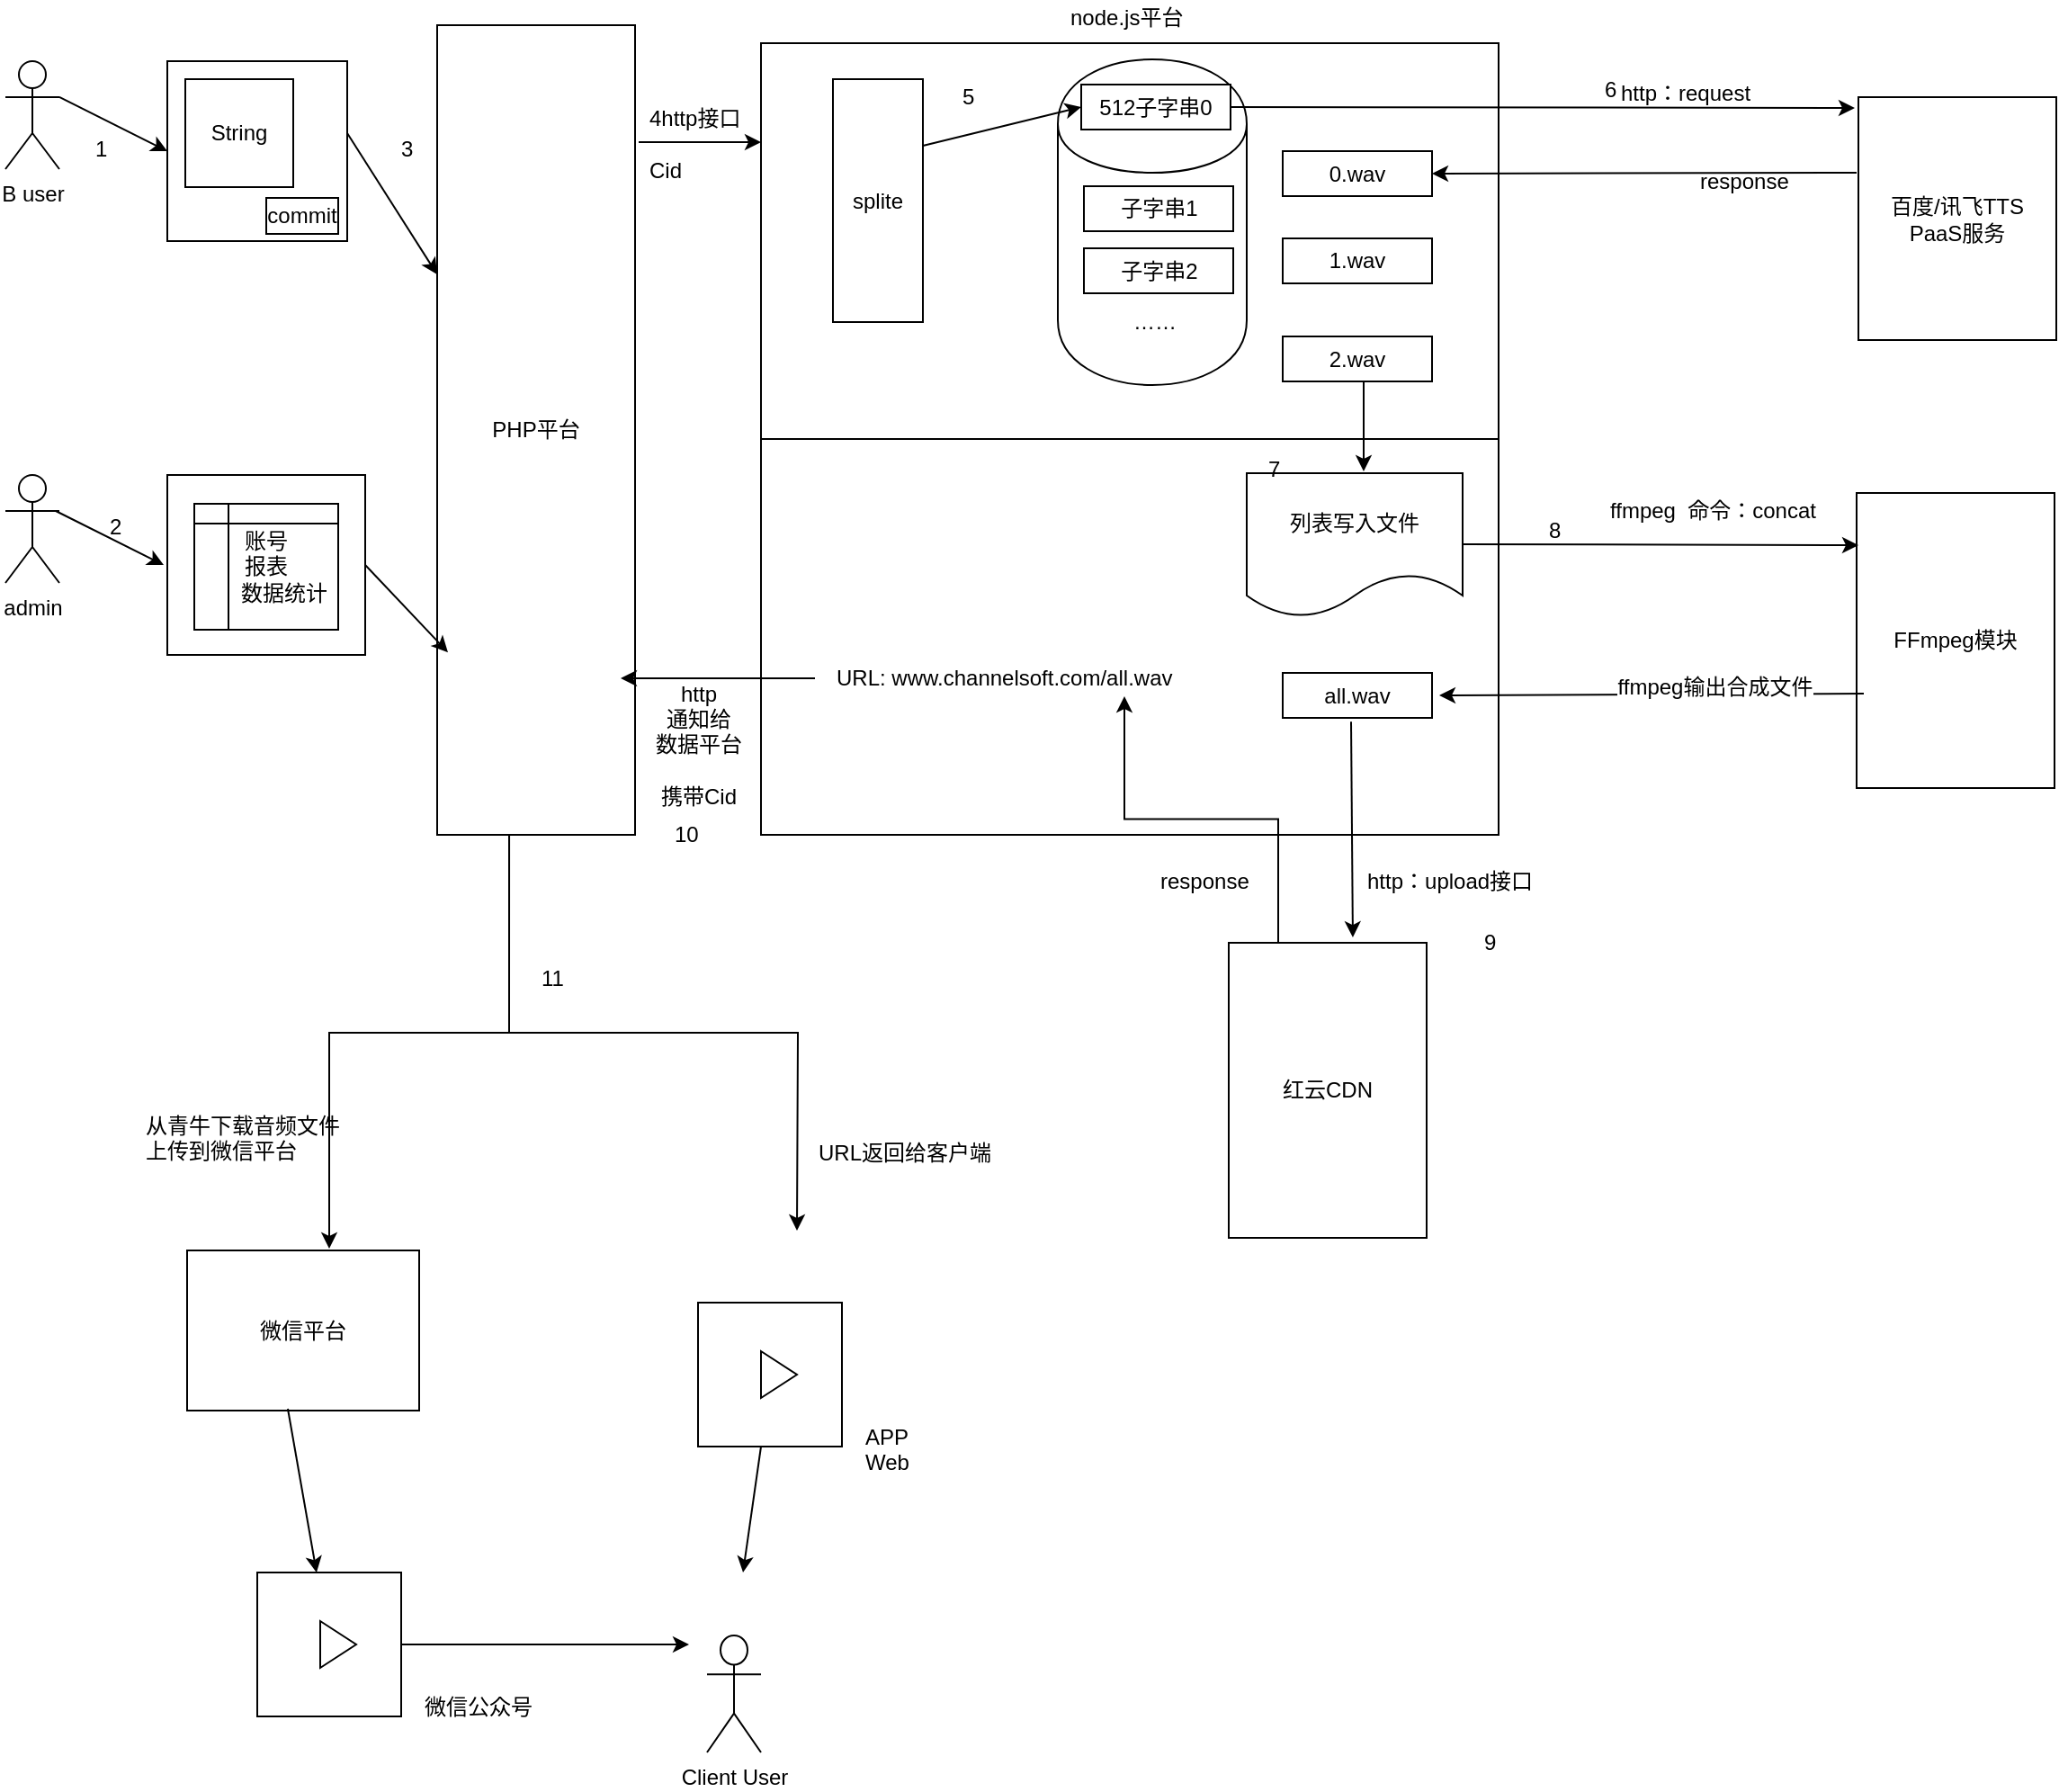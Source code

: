 <mxfile version="10.6.7" type="github"><diagram id="krVOmBQLmAQJuNOJWPd5" name="Page-1"><mxGraphModel dx="1080" dy="401" grid="1" gridSize="10" guides="1" tooltips="1" connect="1" arrows="1" fold="1" page="1" pageScale="1" pageWidth="827" pageHeight="1169" math="0" shadow="0"><root><mxCell id="0"/><mxCell id="1" parent="0"/><mxCell id="4Xqxun-vfge2mHhw9Lkq-16" value="" style="rounded=0;whiteSpace=wrap;html=1;" vertex="1" parent="1"><mxGeometry x="470" y="30" width="410" height="220" as="geometry"/></mxCell><mxCell id="4Xqxun-vfge2mHhw9Lkq-52" value="" style="shape=cylinder;whiteSpace=wrap;html=1;boundedLbl=1;backgroundOutline=1;" vertex="1" parent="1"><mxGeometry x="635" y="39" width="105" height="181" as="geometry"/></mxCell><mxCell id="4Xqxun-vfge2mHhw9Lkq-1" value="B user" style="shape=umlActor;verticalLabelPosition=bottom;labelBackgroundColor=#ffffff;verticalAlign=top;html=1;outlineConnect=0;" vertex="1" parent="1"><mxGeometry x="50" y="40" width="30" height="60" as="geometry"/></mxCell><mxCell id="4Xqxun-vfge2mHhw9Lkq-2" value="admin" style="shape=umlActor;verticalLabelPosition=bottom;labelBackgroundColor=#ffffff;verticalAlign=top;html=1;outlineConnect=0;" vertex="1" parent="1"><mxGeometry x="50" y="270" width="30" height="60" as="geometry"/></mxCell><mxCell id="4Xqxun-vfge2mHhw9Lkq-4" value="" style="rounded=0;whiteSpace=wrap;html=1;" vertex="1" parent="1"><mxGeometry x="140" y="40" width="100" height="100" as="geometry"/></mxCell><mxCell id="4Xqxun-vfge2mHhw9Lkq-3" value="String" style="whiteSpace=wrap;html=1;aspect=fixed;" vertex="1" parent="1"><mxGeometry x="150" y="50" width="60" height="60" as="geometry"/></mxCell><mxCell id="4Xqxun-vfge2mHhw9Lkq-5" value="commit" style="rounded=0;whiteSpace=wrap;html=1;" vertex="1" parent="1"><mxGeometry x="195" y="116" width="40" height="20" as="geometry"/></mxCell><mxCell id="4Xqxun-vfge2mHhw9Lkq-6" value="审核/&lt;br&gt;报表/&lt;br&gt;数据统计" style="rounded=0;whiteSpace=wrap;html=1;" vertex="1" parent="1"><mxGeometry x="140" y="270" width="110" height="100" as="geometry"/></mxCell><mxCell id="4Xqxun-vfge2mHhw9Lkq-7" value="账号&lt;br&gt;报表&lt;br&gt;&amp;nbsp; &amp;nbsp; &amp;nbsp; 数据统计" style="shape=internalStorage;whiteSpace=wrap;html=1;backgroundOutline=1;dx=19;dy=11;" vertex="1" parent="1"><mxGeometry x="155" y="286" width="80" height="70" as="geometry"/></mxCell><mxCell id="4Xqxun-vfge2mHhw9Lkq-14" value="PHP平台" style="rounded=0;whiteSpace=wrap;html=1;" vertex="1" parent="1"><mxGeometry x="290" y="20" width="110" height="450" as="geometry"/></mxCell><mxCell id="4Xqxun-vfge2mHhw9Lkq-17" value="" style="rounded=0;whiteSpace=wrap;html=1;" vertex="1" parent="1"><mxGeometry x="470" y="250" width="410" height="220" as="geometry"/></mxCell><mxCell id="4Xqxun-vfge2mHhw9Lkq-19" value="" style="endArrow=classic;html=1;exitX=1;exitY=0.333;exitDx=0;exitDy=0;exitPerimeter=0;entryX=0;entryY=0.5;entryDx=0;entryDy=0;" edge="1" parent="1" source="4Xqxun-vfge2mHhw9Lkq-1" target="4Xqxun-vfge2mHhw9Lkq-4"><mxGeometry width="50" height="50" relative="1" as="geometry"><mxPoint x="65" y="179" as="sourcePoint"/><mxPoint x="115" y="129" as="targetPoint"/></mxGeometry></mxCell><mxCell id="4Xqxun-vfge2mHhw9Lkq-20" value="1" style="text;html=1;resizable=0;points=[];autosize=1;align=left;verticalAlign=top;spacingTop=-4;" vertex="1" parent="1"><mxGeometry x="98" y="79" width="20" height="20" as="geometry"/></mxCell><mxCell id="4Xqxun-vfge2mHhw9Lkq-21" value="" style="endArrow=classic;html=1;exitX=1;exitY=0.333;exitDx=0;exitDy=0;exitPerimeter=0;entryX=0;entryY=0.5;entryDx=0;entryDy=0;" edge="1" parent="1"><mxGeometry width="50" height="50" relative="1" as="geometry"><mxPoint x="78" y="290" as="sourcePoint"/><mxPoint x="138" y="320" as="targetPoint"/></mxGeometry></mxCell><mxCell id="4Xqxun-vfge2mHhw9Lkq-22" value="2" style="text;html=1;resizable=0;points=[];autosize=1;align=left;verticalAlign=top;spacingTop=-4;" vertex="1" parent="1"><mxGeometry x="106" y="289" width="20" height="20" as="geometry"/></mxCell><mxCell id="4Xqxun-vfge2mHhw9Lkq-24" value="" style="endArrow=classic;html=1;exitX=1;exitY=0.333;exitDx=0;exitDy=0;exitPerimeter=0;" edge="1" parent="1"><mxGeometry width="50" height="50" relative="1" as="geometry"><mxPoint x="240" y="80" as="sourcePoint"/><mxPoint x="290" y="158.571" as="targetPoint"/></mxGeometry></mxCell><mxCell id="4Xqxun-vfge2mHhw9Lkq-25" value="" style="endArrow=classic;html=1;entryX=0;entryY=0.25;entryDx=0;entryDy=0;" edge="1" parent="1" target="4Xqxun-vfge2mHhw9Lkq-16"><mxGeometry width="50" height="50" relative="1" as="geometry"><mxPoint x="402" y="85" as="sourcePoint"/><mxPoint x="438" y="157.571" as="targetPoint"/></mxGeometry></mxCell><mxCell id="4Xqxun-vfge2mHhw9Lkq-26" value="4http接口&lt;br&gt;&lt;br&gt;Cid&lt;br&gt;" style="text;html=1;resizable=0;points=[];autosize=1;align=left;verticalAlign=top;spacingTop=-4;" vertex="1" parent="1"><mxGeometry x="406" y="62" width="70" height="40" as="geometry"/></mxCell><mxCell id="4Xqxun-vfge2mHhw9Lkq-27" value="3" style="text;html=1;resizable=0;points=[];autosize=1;align=left;verticalAlign=top;spacingTop=-4;" vertex="1" parent="1"><mxGeometry x="268" y="79" width="20" height="20" as="geometry"/></mxCell><mxCell id="4Xqxun-vfge2mHhw9Lkq-28" value="" style="endArrow=classic;html=1;entryX=0.439;entryY=0.136;entryDx=0;entryDy=0;entryPerimeter=0;" edge="1" parent="1"><mxGeometry width="50" height="50" relative="1" as="geometry"><mxPoint x="805" y="218" as="sourcePoint"/><mxPoint x="805" y="268" as="targetPoint"/></mxGeometry></mxCell><mxCell id="4Xqxun-vfge2mHhw9Lkq-29" value="node.js平台" style="text;html=1;resizable=0;points=[];autosize=1;align=left;verticalAlign=top;spacingTop=-4;" vertex="1" parent="1"><mxGeometry x="640" y="6" width="80" height="20" as="geometry"/></mxCell><mxCell id="4Xqxun-vfge2mHhw9Lkq-31" value="splite" style="rounded=0;whiteSpace=wrap;html=1;" vertex="1" parent="1"><mxGeometry x="510" y="50" width="50" height="135" as="geometry"/></mxCell><mxCell id="4Xqxun-vfge2mHhw9Lkq-32" value="512子字串0" style="rounded=0;whiteSpace=wrap;html=1;" vertex="1" parent="1"><mxGeometry x="648" y="53" width="83" height="25" as="geometry"/></mxCell><mxCell id="4Xqxun-vfge2mHhw9Lkq-38" value="百度/讯飞TTS&lt;br&gt;PaaS服务" style="rounded=0;whiteSpace=wrap;html=1;" vertex="1" parent="1"><mxGeometry x="1080" y="60" width="110" height="135" as="geometry"/></mxCell><mxCell id="4Xqxun-vfge2mHhw9Lkq-39" value="FFmpeg模块" style="rounded=0;whiteSpace=wrap;html=1;" vertex="1" parent="1"><mxGeometry x="1079" y="280" width="110" height="164" as="geometry"/></mxCell><mxCell id="4Xqxun-vfge2mHhw9Lkq-40" value="0.wav" style="rounded=0;whiteSpace=wrap;html=1;" vertex="1" parent="1"><mxGeometry x="760" y="90" width="83" height="25" as="geometry"/></mxCell><mxCell id="4Xqxun-vfge2mHhw9Lkq-41" value="子字串1" style="rounded=0;whiteSpace=wrap;html=1;" vertex="1" parent="1"><mxGeometry x="649.5" y="109.5" width="83" height="25" as="geometry"/></mxCell><mxCell id="4Xqxun-vfge2mHhw9Lkq-42" value="子字串2" style="rounded=0;whiteSpace=wrap;html=1;" vertex="1" parent="1"><mxGeometry x="649.5" y="144" width="83" height="25" as="geometry"/></mxCell><mxCell id="4Xqxun-vfge2mHhw9Lkq-43" value="1.wav" style="rounded=0;whiteSpace=wrap;html=1;" vertex="1" parent="1"><mxGeometry x="760" y="138.5" width="83" height="25" as="geometry"/></mxCell><mxCell id="4Xqxun-vfge2mHhw9Lkq-46" value="2.wav" style="rounded=0;whiteSpace=wrap;html=1;" vertex="1" parent="1"><mxGeometry x="760" y="193" width="83" height="25" as="geometry"/></mxCell><mxCell id="4Xqxun-vfge2mHhw9Lkq-47" value="" style="endArrow=classic;html=1;entryX=0;entryY=0.5;entryDx=0;entryDy=0;" edge="1" parent="1" target="4Xqxun-vfge2mHhw9Lkq-32"><mxGeometry width="50" height="50" relative="1" as="geometry"><mxPoint x="560" y="87" as="sourcePoint"/><mxPoint x="610" y="37" as="targetPoint"/></mxGeometry></mxCell><mxCell id="4Xqxun-vfge2mHhw9Lkq-48" value="" style="endArrow=classic;html=1;" edge="1" parent="1"><mxGeometry width="50" height="50" relative="1" as="geometry"><mxPoint x="731" y="65.5" as="sourcePoint"/><mxPoint x="1078" y="66" as="targetPoint"/></mxGeometry></mxCell><mxCell id="4Xqxun-vfge2mHhw9Lkq-49" value="" style="endArrow=classic;html=1;entryX=1;entryY=0.5;entryDx=0;entryDy=0;" edge="1" parent="1" target="4Xqxun-vfge2mHhw9Lkq-40"><mxGeometry width="50" height="50" relative="1" as="geometry"><mxPoint x="1079" y="102" as="sourcePoint"/><mxPoint x="1167" y="81" as="targetPoint"/></mxGeometry></mxCell><mxCell id="4Xqxun-vfge2mHhw9Lkq-50" value="http：request" style="text;html=1;resizable=0;points=[];autosize=1;align=left;verticalAlign=top;spacingTop=-4;" vertex="1" parent="1"><mxGeometry x="946" y="48" width="90" height="20" as="geometry"/></mxCell><mxCell id="4Xqxun-vfge2mHhw9Lkq-51" value="response" style="text;html=1;resizable=0;points=[];autosize=1;align=left;verticalAlign=top;spacingTop=-4;" vertex="1" parent="1"><mxGeometry x="990" y="97" width="60" height="20" as="geometry"/></mxCell><mxCell id="4Xqxun-vfge2mHhw9Lkq-53" value="……" style="text;html=1;resizable=0;points=[];autosize=1;align=left;verticalAlign=top;spacingTop=-4;" vertex="1" parent="1"><mxGeometry x="675" y="175" width="40" height="20" as="geometry"/></mxCell><mxCell id="4Xqxun-vfge2mHhw9Lkq-54" value="列表写入文件" style="shape=document;whiteSpace=wrap;html=1;boundedLbl=1;" vertex="1" parent="1"><mxGeometry x="740" y="269" width="120" height="80" as="geometry"/></mxCell><mxCell id="4Xqxun-vfge2mHhw9Lkq-55" value="" style="endArrow=classic;html=1;" edge="1" parent="1"><mxGeometry width="50" height="50" relative="1" as="geometry"><mxPoint x="860" y="308.5" as="sourcePoint"/><mxPoint x="1080" y="309" as="targetPoint"/></mxGeometry></mxCell><mxCell id="4Xqxun-vfge2mHhw9Lkq-56" value="ffmpeg&amp;nbsp; 命令：concat" style="text;html=1;resizable=0;points=[];autosize=1;align=left;verticalAlign=top;spacingTop=-4;" vertex="1" parent="1"><mxGeometry x="939.5" y="280" width="130" height="20" as="geometry"/></mxCell><mxCell id="4Xqxun-vfge2mHhw9Lkq-57" value="all.wav" style="rounded=0;whiteSpace=wrap;html=1;" vertex="1" parent="1"><mxGeometry x="760" y="380" width="83" height="25" as="geometry"/></mxCell><mxCell id="4Xqxun-vfge2mHhw9Lkq-58" value="" style="endArrow=classic;html=1;entryX=1;entryY=0.5;entryDx=0;entryDy=0;" edge="1" parent="1"><mxGeometry width="50" height="50" relative="1" as="geometry"><mxPoint x="1083" y="391.5" as="sourcePoint"/><mxPoint x="847" y="392.5" as="targetPoint"/></mxGeometry></mxCell><mxCell id="4Xqxun-vfge2mHhw9Lkq-59" value="ffmpeg输出合成文件" style="text;html=1;resizable=0;points=[];align=center;verticalAlign=middle;labelBackgroundColor=#ffffff;" vertex="1" connectable="0" parent="4Xqxun-vfge2mHhw9Lkq-58"><mxGeometry x="-0.297" y="-4" relative="1" as="geometry"><mxPoint as="offset"/></mxGeometry></mxCell><mxCell id="4Xqxun-vfge2mHhw9Lkq-60" value="红云CDN" style="rounded=0;whiteSpace=wrap;html=1;" vertex="1" parent="1"><mxGeometry x="730" y="530" width="110" height="164" as="geometry"/></mxCell><mxCell id="4Xqxun-vfge2mHhw9Lkq-61" value="URL: www.channelsoft.com/all.wav" style="text;html=1;resizable=0;points=[];autosize=1;align=left;verticalAlign=top;spacingTop=-4;" vertex="1" parent="1"><mxGeometry x="510" y="372.5" width="200" height="20" as="geometry"/></mxCell><mxCell id="4Xqxun-vfge2mHhw9Lkq-62" value="" style="endArrow=classic;html=1;exitX=0.8;exitY=0.714;exitDx=0;exitDy=0;exitPerimeter=0;entryX=0.627;entryY=-0.018;entryDx=0;entryDy=0;entryPerimeter=0;" edge="1" parent="1" source="4Xqxun-vfge2mHhw9Lkq-17" target="4Xqxun-vfge2mHhw9Lkq-60"><mxGeometry width="50" height="50" relative="1" as="geometry"><mxPoint x="800" y="470" as="sourcePoint"/><mxPoint x="800" y="520" as="targetPoint"/></mxGeometry></mxCell><mxCell id="4Xqxun-vfge2mHhw9Lkq-65" value="" style="edgeStyle=orthogonalEdgeStyle;rounded=0;orthogonalLoop=1;jettySize=auto;html=1;exitX=0.25;exitY=0;exitDx=0;exitDy=0;entryX=0.81;entryY=1.025;entryDx=0;entryDy=0;entryPerimeter=0;" edge="1" parent="1" source="4Xqxun-vfge2mHhw9Lkq-60" target="4Xqxun-vfge2mHhw9Lkq-61"><mxGeometry relative="1" as="geometry"/></mxCell><mxCell id="4Xqxun-vfge2mHhw9Lkq-63" value="http：upload接口" style="text;html=1;resizable=0;points=[];autosize=1;align=left;verticalAlign=top;spacingTop=-4;" vertex="1" parent="1"><mxGeometry x="805" y="486" width="110" height="20" as="geometry"/></mxCell><mxCell id="4Xqxun-vfge2mHhw9Lkq-64" value="response" style="text;html=1;resizable=0;points=[];autosize=1;align=left;verticalAlign=top;spacingTop=-4;" vertex="1" parent="1"><mxGeometry x="689.5" y="486" width="60" height="20" as="geometry"/></mxCell><mxCell id="4Xqxun-vfge2mHhw9Lkq-68" value="" style="endArrow=classic;html=1;entryX=1;entryY=0.5;entryDx=0;entryDy=0;" edge="1" parent="1"><mxGeometry width="50" height="50" relative="1" as="geometry"><mxPoint x="500" y="383" as="sourcePoint"/><mxPoint x="392" y="383" as="targetPoint"/></mxGeometry></mxCell><mxCell id="4Xqxun-vfge2mHhw9Lkq-69" value="http &lt;br&gt;通知给&lt;br&gt;数据平台&lt;br&gt;&lt;br&gt;携带Cid&lt;br&gt;" style="text;html=1;resizable=0;points=[];align=center;verticalAlign=middle;labelBackgroundColor=#ffffff;" vertex="1" connectable="0" parent="4Xqxun-vfge2mHhw9Lkq-68"><mxGeometry x="-0.297" y="-4" relative="1" as="geometry"><mxPoint x="-27" y="41" as="offset"/></mxGeometry></mxCell><mxCell id="4Xqxun-vfge2mHhw9Lkq-70" value="" style="edgeStyle=orthogonalEdgeStyle;rounded=0;orthogonalLoop=1;jettySize=auto;html=1;exitX=0.364;exitY=1;exitDx=0;exitDy=0;exitPerimeter=0;" edge="1" parent="1" source="4Xqxun-vfge2mHhw9Lkq-14"><mxGeometry relative="1" as="geometry"><mxPoint x="400" y="581" as="sourcePoint"/><mxPoint x="490" y="690" as="targetPoint"/></mxGeometry></mxCell><mxCell id="4Xqxun-vfge2mHhw9Lkq-71" value="" style="group" vertex="1" connectable="0" parent="1"><mxGeometry x="435" y="710" width="190" height="115" as="geometry"/></mxCell><mxCell id="4Xqxun-vfge2mHhw9Lkq-73" value="" style="whiteSpace=wrap;html=1;aspect=fixed;" vertex="1" parent="4Xqxun-vfge2mHhw9Lkq-71"><mxGeometry y="20" width="80" height="80" as="geometry"/></mxCell><mxCell id="4Xqxun-vfge2mHhw9Lkq-74" value="" style="triangle;whiteSpace=wrap;html=1;" vertex="1" parent="4Xqxun-vfge2mHhw9Lkq-71"><mxGeometry x="35" y="47" width="20" height="26" as="geometry"/></mxCell><mxCell id="4Xqxun-vfge2mHhw9Lkq-75" value="APP&lt;br&gt;Web&lt;br&gt;" style="text;html=1;resizable=0;points=[];autosize=1;align=left;verticalAlign=top;spacingTop=-4;" vertex="1" parent="4Xqxun-vfge2mHhw9Lkq-71"><mxGeometry x="91" y="85" width="40" height="30" as="geometry"/></mxCell><mxCell id="4Xqxun-vfge2mHhw9Lkq-88" value="" style="endArrow=classic;html=1;" edge="1" parent="4Xqxun-vfge2mHhw9Lkq-71"><mxGeometry width="50" height="50" relative="1" as="geometry"><mxPoint x="35" y="100" as="sourcePoint"/><mxPoint x="25" y="170" as="targetPoint"/></mxGeometry></mxCell><mxCell id="4Xqxun-vfge2mHhw9Lkq-76" value="" style="edgeStyle=orthogonalEdgeStyle;rounded=0;orthogonalLoop=1;jettySize=auto;html=1;" edge="1" parent="1"><mxGeometry relative="1" as="geometry"><mxPoint x="330" y="470" as="sourcePoint"/><mxPoint x="230" y="700" as="targetPoint"/><Array as="points"><mxPoint x="330" y="580"/><mxPoint x="230" y="580"/><mxPoint x="230" y="700"/></Array></mxGeometry></mxCell><mxCell id="4Xqxun-vfge2mHhw9Lkq-80" value="" style="group" vertex="1" connectable="0" parent="1"><mxGeometry x="190" y="860" width="190" height="115" as="geometry"/></mxCell><mxCell id="4Xqxun-vfge2mHhw9Lkq-81" value="" style="whiteSpace=wrap;html=1;aspect=fixed;" vertex="1" parent="4Xqxun-vfge2mHhw9Lkq-80"><mxGeometry y="20" width="80" height="80" as="geometry"/></mxCell><mxCell id="4Xqxun-vfge2mHhw9Lkq-82" value="" style="triangle;whiteSpace=wrap;html=1;" vertex="1" parent="4Xqxun-vfge2mHhw9Lkq-80"><mxGeometry x="35" y="47" width="20" height="26" as="geometry"/></mxCell><mxCell id="4Xqxun-vfge2mHhw9Lkq-83" value="微信公众号&lt;br&gt;" style="text;html=1;resizable=0;points=[];autosize=1;align=left;verticalAlign=top;spacingTop=-4;" vertex="1" parent="4Xqxun-vfge2mHhw9Lkq-80"><mxGeometry x="91" y="85" width="80" height="20" as="geometry"/></mxCell><mxCell id="4Xqxun-vfge2mHhw9Lkq-84" value="从青牛下载音频文件&lt;br&gt;上传到微信平台&lt;br&gt;" style="text;html=1;resizable=0;points=[];autosize=1;align=left;verticalAlign=top;spacingTop=-4;" vertex="1" parent="1"><mxGeometry x="126" y="622" width="120" height="30" as="geometry"/></mxCell><mxCell id="4Xqxun-vfge2mHhw9Lkq-85" value="微信平台" style="rounded=0;whiteSpace=wrap;html=1;" vertex="1" parent="1"><mxGeometry x="151" y="701" width="129" height="89" as="geometry"/></mxCell><mxCell id="4Xqxun-vfge2mHhw9Lkq-86" value="Client User" style="shape=umlActor;verticalLabelPosition=bottom;labelBackgroundColor=#ffffff;verticalAlign=top;html=1;outlineConnect=0;" vertex="1" parent="1"><mxGeometry x="440" y="915" width="30" height="65" as="geometry"/></mxCell><mxCell id="4Xqxun-vfge2mHhw9Lkq-87" value="" style="endArrow=classic;html=1;exitX=0.434;exitY=0.989;exitDx=0;exitDy=0;exitPerimeter=0;" edge="1" parent="1" source="4Xqxun-vfge2mHhw9Lkq-85" target="4Xqxun-vfge2mHhw9Lkq-81"><mxGeometry width="50" height="50" relative="1" as="geometry"><mxPoint x="50" y="1070" as="sourcePoint"/><mxPoint x="100" y="1020" as="targetPoint"/></mxGeometry></mxCell><mxCell id="4Xqxun-vfge2mHhw9Lkq-89" value="" style="endArrow=classic;html=1;exitX=1;exitY=0.5;exitDx=0;exitDy=0;" edge="1" parent="1" source="4Xqxun-vfge2mHhw9Lkq-81"><mxGeometry width="50" height="50" relative="1" as="geometry"><mxPoint x="217" y="799" as="sourcePoint"/><mxPoint x="430" y="920" as="targetPoint"/></mxGeometry></mxCell><mxCell id="4Xqxun-vfge2mHhw9Lkq-90" value="6" style="text;html=1;resizable=0;points=[];autosize=1;align=left;verticalAlign=top;spacingTop=-4;" vertex="1" parent="1"><mxGeometry x="937" y="46" width="20" height="20" as="geometry"/></mxCell><mxCell id="4Xqxun-vfge2mHhw9Lkq-91" value="5" style="text;html=1;resizable=0;points=[];autosize=1;align=left;verticalAlign=top;spacingTop=-4;" vertex="1" parent="1"><mxGeometry x="580" y="50" width="20" height="20" as="geometry"/></mxCell><mxCell id="4Xqxun-vfge2mHhw9Lkq-92" value="7" style="text;html=1;resizable=0;points=[];autosize=1;align=left;verticalAlign=top;spacingTop=-4;" vertex="1" parent="1"><mxGeometry x="749.5" y="257" width="20" height="20" as="geometry"/></mxCell><mxCell id="4Xqxun-vfge2mHhw9Lkq-93" value="8" style="text;html=1;resizable=0;points=[];autosize=1;align=left;verticalAlign=top;spacingTop=-4;" vertex="1" parent="1"><mxGeometry x="906" y="291" width="20" height="20" as="geometry"/></mxCell><mxCell id="4Xqxun-vfge2mHhw9Lkq-94" value="9" style="text;html=1;resizable=0;points=[];autosize=1;align=left;verticalAlign=top;spacingTop=-4;" vertex="1" parent="1"><mxGeometry x="870" y="520" width="20" height="20" as="geometry"/></mxCell><mxCell id="4Xqxun-vfge2mHhw9Lkq-95" value="10" style="text;html=1;resizable=0;points=[];autosize=1;align=left;verticalAlign=top;spacingTop=-4;" vertex="1" parent="1"><mxGeometry x="420" y="460" width="30" height="20" as="geometry"/></mxCell><mxCell id="4Xqxun-vfge2mHhw9Lkq-96" value="11" style="text;html=1;resizable=0;points=[];autosize=1;align=left;verticalAlign=top;spacingTop=-4;" vertex="1" parent="1"><mxGeometry x="346" y="540" width="30" height="20" as="geometry"/></mxCell><mxCell id="4Xqxun-vfge2mHhw9Lkq-97" value="URL返回给客户端" style="text;html=1;resizable=0;points=[];autosize=1;align=left;verticalAlign=top;spacingTop=-4;" vertex="1" parent="1"><mxGeometry x="500" y="637" width="110" height="20" as="geometry"/></mxCell><mxCell id="4Xqxun-vfge2mHhw9Lkq-98" value="" style="endArrow=classic;html=1;exitX=1;exitY=0.5;exitDx=0;exitDy=0;" edge="1" parent="1" source="4Xqxun-vfge2mHhw9Lkq-6"><mxGeometry width="50" height="50" relative="1" as="geometry"><mxPoint x="246" y="290" as="sourcePoint"/><mxPoint x="296" y="368.571" as="targetPoint"/></mxGeometry></mxCell></root></mxGraphModel></diagram></mxfile>